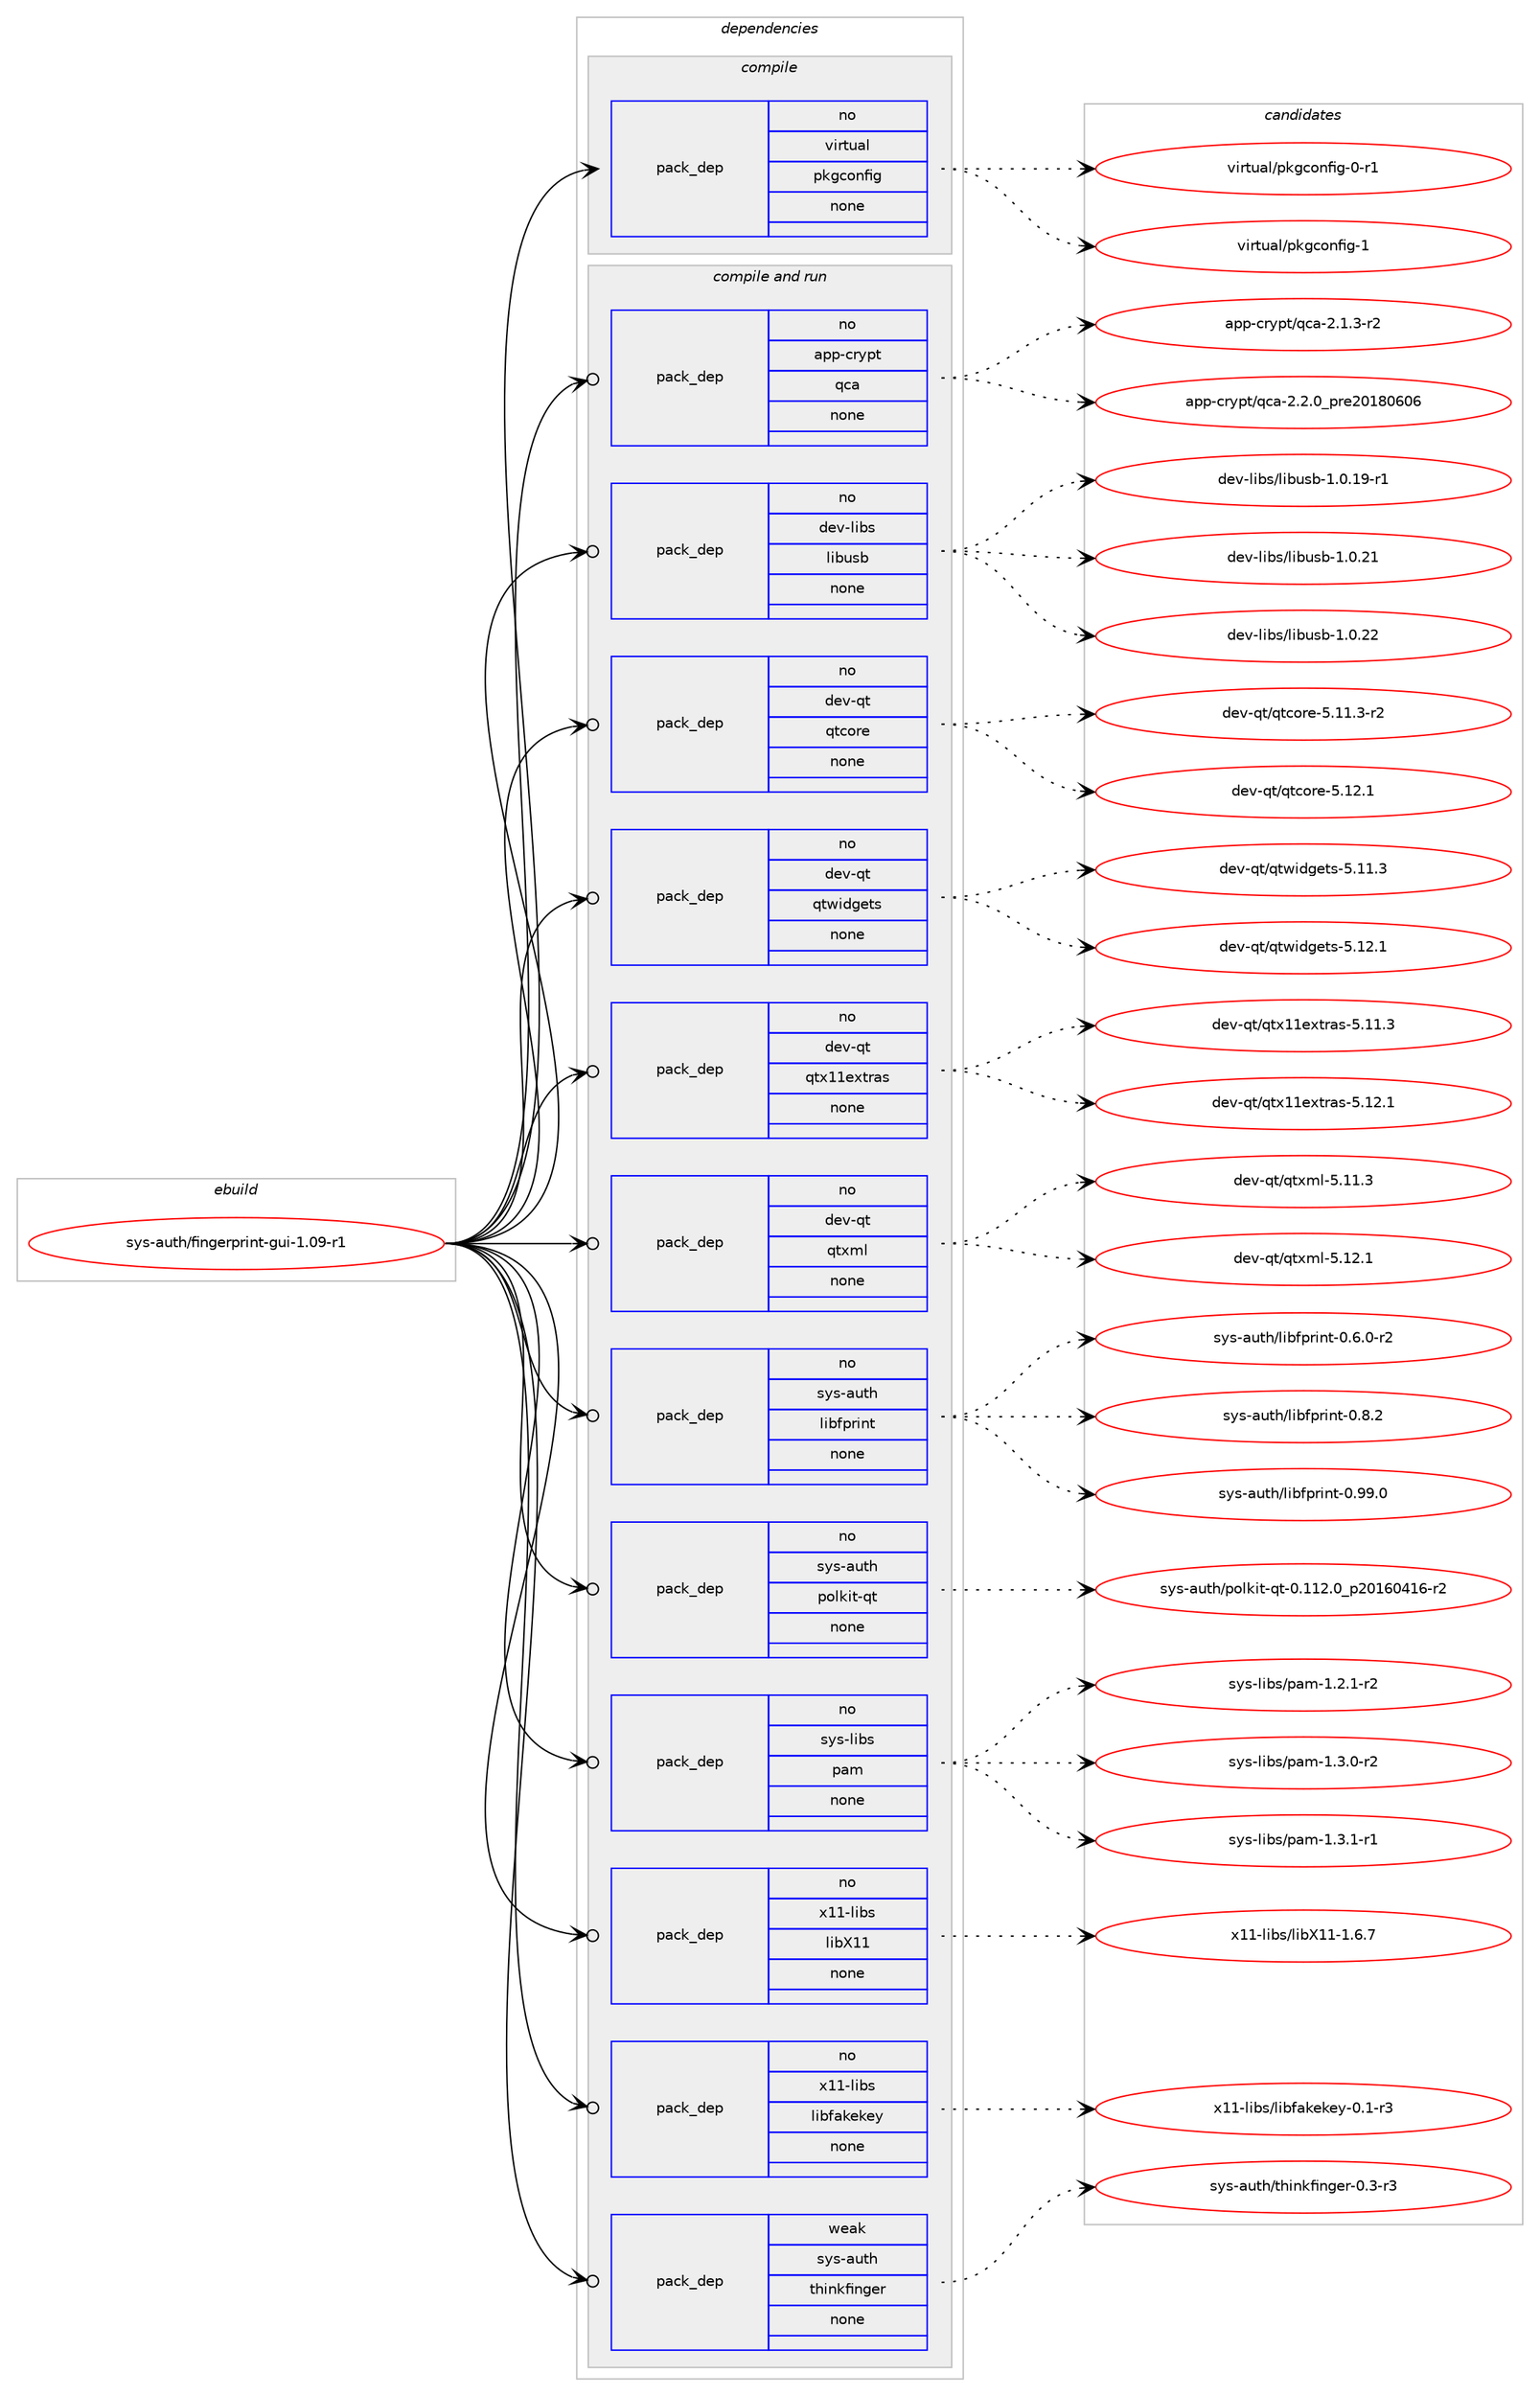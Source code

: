 digraph prolog {

# *************
# Graph options
# *************

newrank=true;
concentrate=true;
compound=true;
graph [rankdir=LR,fontname=Helvetica,fontsize=10,ranksep=1.5];#, ranksep=2.5, nodesep=0.2];
edge  [arrowhead=vee];
node  [fontname=Helvetica,fontsize=10];

# **********
# The ebuild
# **********

subgraph cluster_leftcol {
color=gray;
rank=same;
label=<<i>ebuild</i>>;
id [label="sys-auth/fingerprint-gui-1.09-r1", color=red, width=4, href="../sys-auth/fingerprint-gui-1.09-r1.svg"];
}

# ****************
# The dependencies
# ****************

subgraph cluster_midcol {
color=gray;
label=<<i>dependencies</i>>;
subgraph cluster_compile {
fillcolor="#eeeeee";
style=filled;
label=<<i>compile</i>>;
subgraph pack1230773 {
dependency1716525 [label=<<TABLE BORDER="0" CELLBORDER="1" CELLSPACING="0" CELLPADDING="4" WIDTH="220"><TR><TD ROWSPAN="6" CELLPADDING="30">pack_dep</TD></TR><TR><TD WIDTH="110">no</TD></TR><TR><TD>virtual</TD></TR><TR><TD>pkgconfig</TD></TR><TR><TD>none</TD></TR><TR><TD></TD></TR></TABLE>>, shape=none, color=blue];
}
id:e -> dependency1716525:w [weight=20,style="solid",arrowhead="vee"];
}
subgraph cluster_compileandrun {
fillcolor="#eeeeee";
style=filled;
label=<<i>compile and run</i>>;
subgraph pack1230774 {
dependency1716526 [label=<<TABLE BORDER="0" CELLBORDER="1" CELLSPACING="0" CELLPADDING="4" WIDTH="220"><TR><TD ROWSPAN="6" CELLPADDING="30">pack_dep</TD></TR><TR><TD WIDTH="110">no</TD></TR><TR><TD>app-crypt</TD></TR><TR><TD>qca</TD></TR><TR><TD>none</TD></TR><TR><TD></TD></TR></TABLE>>, shape=none, color=blue];
}
id:e -> dependency1716526:w [weight=20,style="solid",arrowhead="odotvee"];
subgraph pack1230775 {
dependency1716527 [label=<<TABLE BORDER="0" CELLBORDER="1" CELLSPACING="0" CELLPADDING="4" WIDTH="220"><TR><TD ROWSPAN="6" CELLPADDING="30">pack_dep</TD></TR><TR><TD WIDTH="110">no</TD></TR><TR><TD>dev-libs</TD></TR><TR><TD>libusb</TD></TR><TR><TD>none</TD></TR><TR><TD></TD></TR></TABLE>>, shape=none, color=blue];
}
id:e -> dependency1716527:w [weight=20,style="solid",arrowhead="odotvee"];
subgraph pack1230776 {
dependency1716528 [label=<<TABLE BORDER="0" CELLBORDER="1" CELLSPACING="0" CELLPADDING="4" WIDTH="220"><TR><TD ROWSPAN="6" CELLPADDING="30">pack_dep</TD></TR><TR><TD WIDTH="110">no</TD></TR><TR><TD>dev-qt</TD></TR><TR><TD>qtcore</TD></TR><TR><TD>none</TD></TR><TR><TD></TD></TR></TABLE>>, shape=none, color=blue];
}
id:e -> dependency1716528:w [weight=20,style="solid",arrowhead="odotvee"];
subgraph pack1230777 {
dependency1716529 [label=<<TABLE BORDER="0" CELLBORDER="1" CELLSPACING="0" CELLPADDING="4" WIDTH="220"><TR><TD ROWSPAN="6" CELLPADDING="30">pack_dep</TD></TR><TR><TD WIDTH="110">no</TD></TR><TR><TD>dev-qt</TD></TR><TR><TD>qtwidgets</TD></TR><TR><TD>none</TD></TR><TR><TD></TD></TR></TABLE>>, shape=none, color=blue];
}
id:e -> dependency1716529:w [weight=20,style="solid",arrowhead="odotvee"];
subgraph pack1230778 {
dependency1716530 [label=<<TABLE BORDER="0" CELLBORDER="1" CELLSPACING="0" CELLPADDING="4" WIDTH="220"><TR><TD ROWSPAN="6" CELLPADDING="30">pack_dep</TD></TR><TR><TD WIDTH="110">no</TD></TR><TR><TD>dev-qt</TD></TR><TR><TD>qtx11extras</TD></TR><TR><TD>none</TD></TR><TR><TD></TD></TR></TABLE>>, shape=none, color=blue];
}
id:e -> dependency1716530:w [weight=20,style="solid",arrowhead="odotvee"];
subgraph pack1230779 {
dependency1716531 [label=<<TABLE BORDER="0" CELLBORDER="1" CELLSPACING="0" CELLPADDING="4" WIDTH="220"><TR><TD ROWSPAN="6" CELLPADDING="30">pack_dep</TD></TR><TR><TD WIDTH="110">no</TD></TR><TR><TD>dev-qt</TD></TR><TR><TD>qtxml</TD></TR><TR><TD>none</TD></TR><TR><TD></TD></TR></TABLE>>, shape=none, color=blue];
}
id:e -> dependency1716531:w [weight=20,style="solid",arrowhead="odotvee"];
subgraph pack1230780 {
dependency1716532 [label=<<TABLE BORDER="0" CELLBORDER="1" CELLSPACING="0" CELLPADDING="4" WIDTH="220"><TR><TD ROWSPAN="6" CELLPADDING="30">pack_dep</TD></TR><TR><TD WIDTH="110">no</TD></TR><TR><TD>sys-auth</TD></TR><TR><TD>libfprint</TD></TR><TR><TD>none</TD></TR><TR><TD></TD></TR></TABLE>>, shape=none, color=blue];
}
id:e -> dependency1716532:w [weight=20,style="solid",arrowhead="odotvee"];
subgraph pack1230781 {
dependency1716533 [label=<<TABLE BORDER="0" CELLBORDER="1" CELLSPACING="0" CELLPADDING="4" WIDTH="220"><TR><TD ROWSPAN="6" CELLPADDING="30">pack_dep</TD></TR><TR><TD WIDTH="110">no</TD></TR><TR><TD>sys-auth</TD></TR><TR><TD>polkit-qt</TD></TR><TR><TD>none</TD></TR><TR><TD></TD></TR></TABLE>>, shape=none, color=blue];
}
id:e -> dependency1716533:w [weight=20,style="solid",arrowhead="odotvee"];
subgraph pack1230782 {
dependency1716534 [label=<<TABLE BORDER="0" CELLBORDER="1" CELLSPACING="0" CELLPADDING="4" WIDTH="220"><TR><TD ROWSPAN="6" CELLPADDING="30">pack_dep</TD></TR><TR><TD WIDTH="110">no</TD></TR><TR><TD>sys-libs</TD></TR><TR><TD>pam</TD></TR><TR><TD>none</TD></TR><TR><TD></TD></TR></TABLE>>, shape=none, color=blue];
}
id:e -> dependency1716534:w [weight=20,style="solid",arrowhead="odotvee"];
subgraph pack1230783 {
dependency1716535 [label=<<TABLE BORDER="0" CELLBORDER="1" CELLSPACING="0" CELLPADDING="4" WIDTH="220"><TR><TD ROWSPAN="6" CELLPADDING="30">pack_dep</TD></TR><TR><TD WIDTH="110">no</TD></TR><TR><TD>x11-libs</TD></TR><TR><TD>libX11</TD></TR><TR><TD>none</TD></TR><TR><TD></TD></TR></TABLE>>, shape=none, color=blue];
}
id:e -> dependency1716535:w [weight=20,style="solid",arrowhead="odotvee"];
subgraph pack1230784 {
dependency1716536 [label=<<TABLE BORDER="0" CELLBORDER="1" CELLSPACING="0" CELLPADDING="4" WIDTH="220"><TR><TD ROWSPAN="6" CELLPADDING="30">pack_dep</TD></TR><TR><TD WIDTH="110">no</TD></TR><TR><TD>x11-libs</TD></TR><TR><TD>libfakekey</TD></TR><TR><TD>none</TD></TR><TR><TD></TD></TR></TABLE>>, shape=none, color=blue];
}
id:e -> dependency1716536:w [weight=20,style="solid",arrowhead="odotvee"];
subgraph pack1230785 {
dependency1716537 [label=<<TABLE BORDER="0" CELLBORDER="1" CELLSPACING="0" CELLPADDING="4" WIDTH="220"><TR><TD ROWSPAN="6" CELLPADDING="30">pack_dep</TD></TR><TR><TD WIDTH="110">weak</TD></TR><TR><TD>sys-auth</TD></TR><TR><TD>thinkfinger</TD></TR><TR><TD>none</TD></TR><TR><TD></TD></TR></TABLE>>, shape=none, color=blue];
}
id:e -> dependency1716537:w [weight=20,style="solid",arrowhead="odotvee"];
}
subgraph cluster_run {
fillcolor="#eeeeee";
style=filled;
label=<<i>run</i>>;
}
}

# **************
# The candidates
# **************

subgraph cluster_choices {
rank=same;
color=gray;
label=<<i>candidates</i>>;

subgraph choice1230773 {
color=black;
nodesep=1;
choice11810511411611797108471121071039911111010210510345484511449 [label="virtual/pkgconfig-0-r1", color=red, width=4,href="../virtual/pkgconfig-0-r1.svg"];
choice1181051141161179710847112107103991111101021051034549 [label="virtual/pkgconfig-1", color=red, width=4,href="../virtual/pkgconfig-1.svg"];
dependency1716525:e -> choice11810511411611797108471121071039911111010210510345484511449:w [style=dotted,weight="100"];
dependency1716525:e -> choice1181051141161179710847112107103991111101021051034549:w [style=dotted,weight="100"];
}
subgraph choice1230774 {
color=black;
nodesep=1;
choice9711211245991141211121164711399974550464946514511450 [label="app-crypt/qca-2.1.3-r2", color=red, width=4,href="../app-crypt/qca-2.1.3-r2.svg"];
choice971121124599114121112116471139997455046504648951121141015048495648544854 [label="app-crypt/qca-2.2.0_pre20180606", color=red, width=4,href="../app-crypt/qca-2.2.0_pre20180606.svg"];
dependency1716526:e -> choice9711211245991141211121164711399974550464946514511450:w [style=dotted,weight="100"];
dependency1716526:e -> choice971121124599114121112116471139997455046504648951121141015048495648544854:w [style=dotted,weight="100"];
}
subgraph choice1230775 {
color=black;
nodesep=1;
choice1001011184510810598115471081059811711598454946484649574511449 [label="dev-libs/libusb-1.0.19-r1", color=red, width=4,href="../dev-libs/libusb-1.0.19-r1.svg"];
choice100101118451081059811547108105981171159845494648465049 [label="dev-libs/libusb-1.0.21", color=red, width=4,href="../dev-libs/libusb-1.0.21.svg"];
choice100101118451081059811547108105981171159845494648465050 [label="dev-libs/libusb-1.0.22", color=red, width=4,href="../dev-libs/libusb-1.0.22.svg"];
dependency1716527:e -> choice1001011184510810598115471081059811711598454946484649574511449:w [style=dotted,weight="100"];
dependency1716527:e -> choice100101118451081059811547108105981171159845494648465049:w [style=dotted,weight="100"];
dependency1716527:e -> choice100101118451081059811547108105981171159845494648465050:w [style=dotted,weight="100"];
}
subgraph choice1230776 {
color=black;
nodesep=1;
choice100101118451131164711311699111114101455346494946514511450 [label="dev-qt/qtcore-5.11.3-r2", color=red, width=4,href="../dev-qt/qtcore-5.11.3-r2.svg"];
choice10010111845113116471131169911111410145534649504649 [label="dev-qt/qtcore-5.12.1", color=red, width=4,href="../dev-qt/qtcore-5.12.1.svg"];
dependency1716528:e -> choice100101118451131164711311699111114101455346494946514511450:w [style=dotted,weight="100"];
dependency1716528:e -> choice10010111845113116471131169911111410145534649504649:w [style=dotted,weight="100"];
}
subgraph choice1230777 {
color=black;
nodesep=1;
choice100101118451131164711311611910510010310111611545534649494651 [label="dev-qt/qtwidgets-5.11.3", color=red, width=4,href="../dev-qt/qtwidgets-5.11.3.svg"];
choice100101118451131164711311611910510010310111611545534649504649 [label="dev-qt/qtwidgets-5.12.1", color=red, width=4,href="../dev-qt/qtwidgets-5.12.1.svg"];
dependency1716529:e -> choice100101118451131164711311611910510010310111611545534649494651:w [style=dotted,weight="100"];
dependency1716529:e -> choice100101118451131164711311611910510010310111611545534649504649:w [style=dotted,weight="100"];
}
subgraph choice1230778 {
color=black;
nodesep=1;
choice100101118451131164711311612049491011201161149711545534649494651 [label="dev-qt/qtx11extras-5.11.3", color=red, width=4,href="../dev-qt/qtx11extras-5.11.3.svg"];
choice100101118451131164711311612049491011201161149711545534649504649 [label="dev-qt/qtx11extras-5.12.1", color=red, width=4,href="../dev-qt/qtx11extras-5.12.1.svg"];
dependency1716530:e -> choice100101118451131164711311612049491011201161149711545534649494651:w [style=dotted,weight="100"];
dependency1716530:e -> choice100101118451131164711311612049491011201161149711545534649504649:w [style=dotted,weight="100"];
}
subgraph choice1230779 {
color=black;
nodesep=1;
choice100101118451131164711311612010910845534649494651 [label="dev-qt/qtxml-5.11.3", color=red, width=4,href="../dev-qt/qtxml-5.11.3.svg"];
choice100101118451131164711311612010910845534649504649 [label="dev-qt/qtxml-5.12.1", color=red, width=4,href="../dev-qt/qtxml-5.12.1.svg"];
dependency1716531:e -> choice100101118451131164711311612010910845534649494651:w [style=dotted,weight="100"];
dependency1716531:e -> choice100101118451131164711311612010910845534649504649:w [style=dotted,weight="100"];
}
subgraph choice1230780 {
color=black;
nodesep=1;
choice115121115459711711610447108105981021121141051101164548465446484511450 [label="sys-auth/libfprint-0.6.0-r2", color=red, width=4,href="../sys-auth/libfprint-0.6.0-r2.svg"];
choice11512111545971171161044710810598102112114105110116454846564650 [label="sys-auth/libfprint-0.8.2", color=red, width=4,href="../sys-auth/libfprint-0.8.2.svg"];
choice1151211154597117116104471081059810211211410511011645484657574648 [label="sys-auth/libfprint-0.99.0", color=red, width=4,href="../sys-auth/libfprint-0.99.0.svg"];
dependency1716532:e -> choice115121115459711711610447108105981021121141051101164548465446484511450:w [style=dotted,weight="100"];
dependency1716532:e -> choice11512111545971171161044710810598102112114105110116454846564650:w [style=dotted,weight="100"];
dependency1716532:e -> choice1151211154597117116104471081059810211211410511011645484657574648:w [style=dotted,weight="100"];
}
subgraph choice1230781 {
color=black;
nodesep=1;
choice1151211154597117116104471121111081071051164511311645484649495046489511250484954485249544511450 [label="sys-auth/polkit-qt-0.112.0_p20160416-r2", color=red, width=4,href="../sys-auth/polkit-qt-0.112.0_p20160416-r2.svg"];
dependency1716533:e -> choice1151211154597117116104471121111081071051164511311645484649495046489511250484954485249544511450:w [style=dotted,weight="100"];
}
subgraph choice1230782 {
color=black;
nodesep=1;
choice115121115451081059811547112971094549465046494511450 [label="sys-libs/pam-1.2.1-r2", color=red, width=4,href="../sys-libs/pam-1.2.1-r2.svg"];
choice115121115451081059811547112971094549465146484511450 [label="sys-libs/pam-1.3.0-r2", color=red, width=4,href="../sys-libs/pam-1.3.0-r2.svg"];
choice115121115451081059811547112971094549465146494511449 [label="sys-libs/pam-1.3.1-r1", color=red, width=4,href="../sys-libs/pam-1.3.1-r1.svg"];
dependency1716534:e -> choice115121115451081059811547112971094549465046494511450:w [style=dotted,weight="100"];
dependency1716534:e -> choice115121115451081059811547112971094549465146484511450:w [style=dotted,weight="100"];
dependency1716534:e -> choice115121115451081059811547112971094549465146494511449:w [style=dotted,weight="100"];
}
subgraph choice1230783 {
color=black;
nodesep=1;
choice120494945108105981154710810598884949454946544655 [label="x11-libs/libX11-1.6.7", color=red, width=4,href="../x11-libs/libX11-1.6.7.svg"];
dependency1716535:e -> choice120494945108105981154710810598884949454946544655:w [style=dotted,weight="100"];
}
subgraph choice1230784 {
color=black;
nodesep=1;
choice12049494510810598115471081059810297107101107101121454846494511451 [label="x11-libs/libfakekey-0.1-r3", color=red, width=4,href="../x11-libs/libfakekey-0.1-r3.svg"];
dependency1716536:e -> choice12049494510810598115471081059810297107101107101121454846494511451:w [style=dotted,weight="100"];
}
subgraph choice1230785 {
color=black;
nodesep=1;
choice115121115459711711610447116104105110107102105110103101114454846514511451 [label="sys-auth/thinkfinger-0.3-r3", color=red, width=4,href="../sys-auth/thinkfinger-0.3-r3.svg"];
dependency1716537:e -> choice115121115459711711610447116104105110107102105110103101114454846514511451:w [style=dotted,weight="100"];
}
}

}
